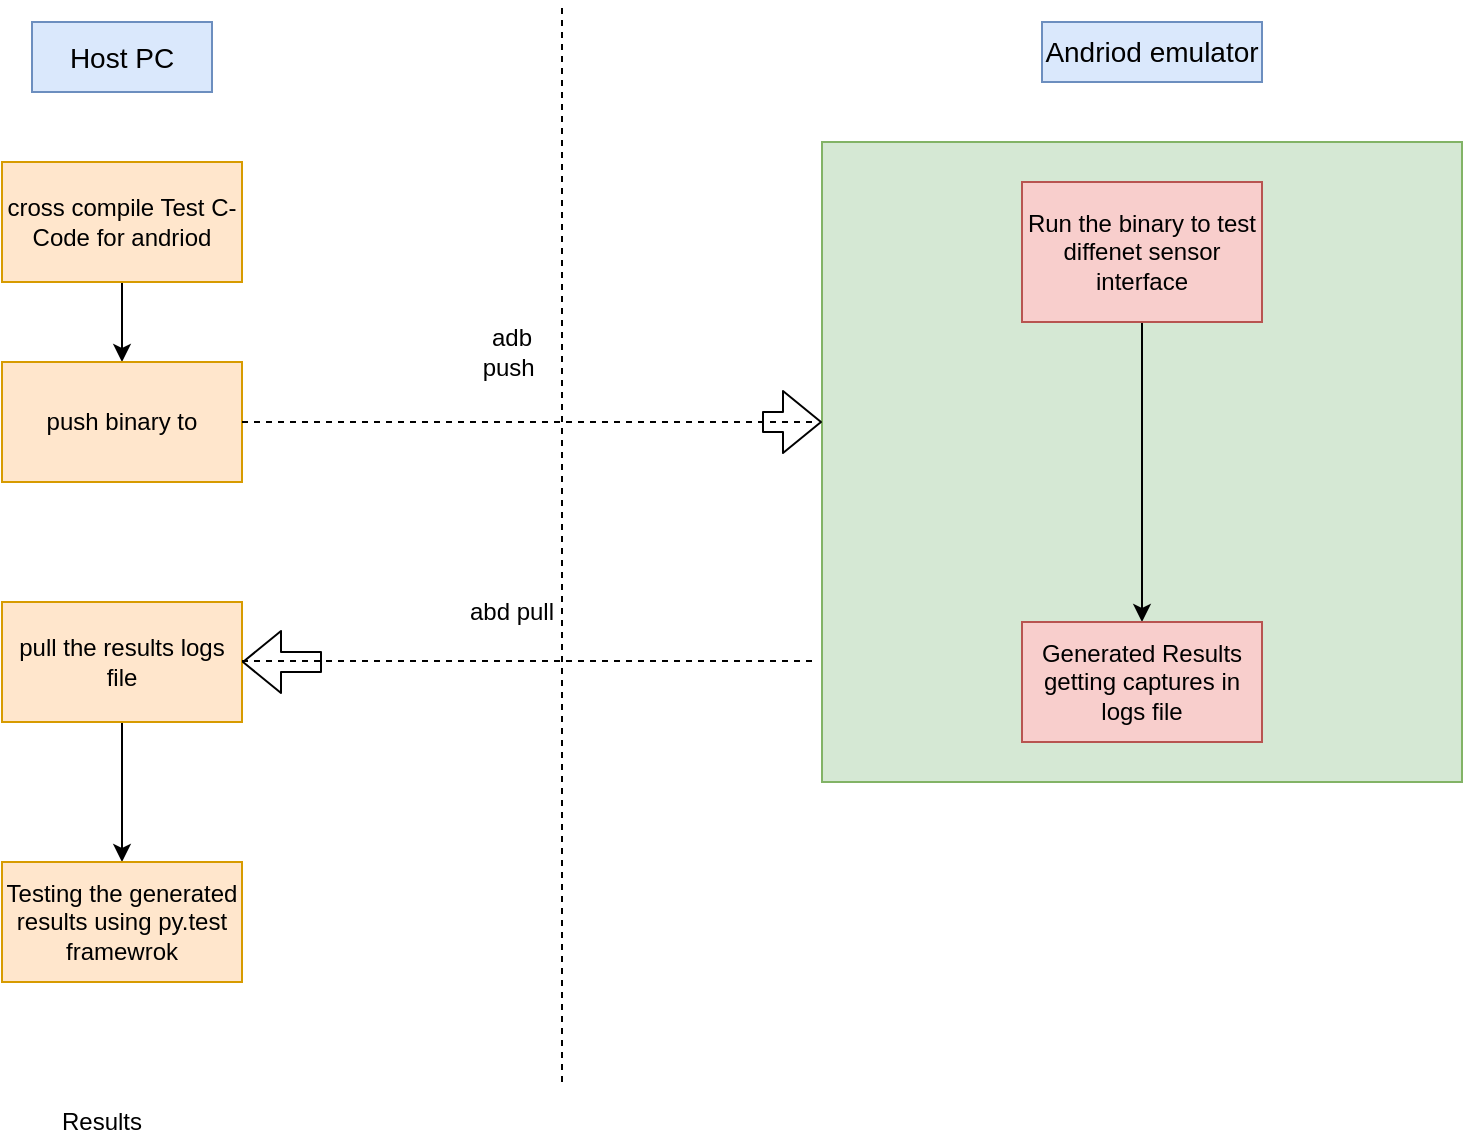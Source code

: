 <mxfile version="14.7.10" type="device"><diagram id="kgpKYQtTHZ0yAKxKKP6v" name="Page-1"><mxGraphModel dx="1035" dy="565" grid="1" gridSize="10" guides="1" tooltips="1" connect="1" arrows="1" fold="1" page="1" pageScale="1" pageWidth="850" pageHeight="1100" math="0" shadow="0"><root><mxCell id="0"/><mxCell id="1" parent="0"/><mxCell id="o3x8nWIvVBBOovgHx1-s-2" value="" style="whiteSpace=wrap;html=1;aspect=fixed;fillColor=#d5e8d4;strokeColor=#82b366;" vertex="1" parent="1"><mxGeometry x="560" y="110" width="320" height="320" as="geometry"/></mxCell><mxCell id="o3x8nWIvVBBOovgHx1-s-3" value="&lt;font style=&quot;font-size: 14px&quot;&gt;Andriod emulator&lt;/font&gt;" style="text;html=1;strokeColor=#6c8ebf;fillColor=#dae8fc;align=center;verticalAlign=middle;whiteSpace=wrap;rounded=0;" vertex="1" parent="1"><mxGeometry x="670" y="50" width="110" height="30" as="geometry"/></mxCell><mxCell id="o3x8nWIvVBBOovgHx1-s-19" style="edgeStyle=orthogonalEdgeStyle;rounded=0;orthogonalLoop=1;jettySize=auto;html=1;exitX=0.5;exitY=1;exitDx=0;exitDy=0;entryX=0.5;entryY=0;entryDx=0;entryDy=0;" edge="1" parent="1" source="o3x8nWIvVBBOovgHx1-s-4" target="o3x8nWIvVBBOovgHx1-s-7"><mxGeometry relative="1" as="geometry"/></mxCell><mxCell id="o3x8nWIvVBBOovgHx1-s-4" value="cross compile Test C-Code for andriod" style="rounded=0;whiteSpace=wrap;html=1;fillColor=#ffe6cc;strokeColor=#d79b00;" vertex="1" parent="1"><mxGeometry x="150" y="120" width="120" height="60" as="geometry"/></mxCell><mxCell id="o3x8nWIvVBBOovgHx1-s-6" value="&lt;font style=&quot;font-size: 14px&quot;&gt;Host PC&lt;/font&gt;" style="text;html=1;strokeColor=#6c8ebf;fillColor=#dae8fc;align=center;verticalAlign=middle;whiteSpace=wrap;rounded=0;" vertex="1" parent="1"><mxGeometry x="165" y="50" width="90" height="35" as="geometry"/></mxCell><mxCell id="o3x8nWIvVBBOovgHx1-s-7" value="push binary to" style="rounded=0;whiteSpace=wrap;html=1;fillColor=#ffe6cc;strokeColor=#d79b00;" vertex="1" parent="1"><mxGeometry x="150" y="220" width="120" height="60" as="geometry"/></mxCell><mxCell id="o3x8nWIvVBBOovgHx1-s-8" value="" style="endArrow=none;dashed=1;html=1;exitX=1;exitY=0.5;exitDx=0;exitDy=0;" edge="1" parent="1" source="o3x8nWIvVBBOovgHx1-s-7"><mxGeometry width="50" height="50" relative="1" as="geometry"><mxPoint x="370" y="260" as="sourcePoint"/><mxPoint x="556" y="250" as="targetPoint"/></mxGeometry></mxCell><mxCell id="o3x8nWIvVBBOovgHx1-s-9" value="adb push&amp;nbsp;" style="text;html=1;strokeColor=none;fillColor=none;align=center;verticalAlign=middle;whiteSpace=wrap;rounded=0;" vertex="1" parent="1"><mxGeometry x="380" y="190" width="50" height="50" as="geometry"/></mxCell><mxCell id="o3x8nWIvVBBOovgHx1-s-12" style="edgeStyle=orthogonalEdgeStyle;rounded=0;orthogonalLoop=1;jettySize=auto;html=1;exitX=0.5;exitY=1;exitDx=0;exitDy=0;entryX=0.5;entryY=0;entryDx=0;entryDy=0;" edge="1" parent="1" source="o3x8nWIvVBBOovgHx1-s-10" target="o3x8nWIvVBBOovgHx1-s-11"><mxGeometry relative="1" as="geometry"/></mxCell><mxCell id="o3x8nWIvVBBOovgHx1-s-10" value="Run the binary to test diffenet sensor interface" style="rounded=0;whiteSpace=wrap;html=1;fillColor=#f8cecc;strokeColor=#b85450;" vertex="1" parent="1"><mxGeometry x="660" y="130" width="120" height="70" as="geometry"/></mxCell><mxCell id="o3x8nWIvVBBOovgHx1-s-11" value="Generated Results getting captures in logs file" style="rounded=0;whiteSpace=wrap;html=1;fillColor=#f8cecc;strokeColor=#b85450;" vertex="1" parent="1"><mxGeometry x="660" y="350" width="120" height="60" as="geometry"/></mxCell><mxCell id="o3x8nWIvVBBOovgHx1-s-20" style="edgeStyle=orthogonalEdgeStyle;rounded=0;orthogonalLoop=1;jettySize=auto;html=1;exitX=0.5;exitY=1;exitDx=0;exitDy=0;entryX=0.5;entryY=0;entryDx=0;entryDy=0;" edge="1" parent="1" source="o3x8nWIvVBBOovgHx1-s-14" target="o3x8nWIvVBBOovgHx1-s-17"><mxGeometry relative="1" as="geometry"/></mxCell><mxCell id="o3x8nWIvVBBOovgHx1-s-14" value="pull the results logs file" style="rounded=0;whiteSpace=wrap;html=1;fillColor=#ffe6cc;strokeColor=#d79b00;" vertex="1" parent="1"><mxGeometry x="150" y="340" width="120" height="60" as="geometry"/></mxCell><mxCell id="o3x8nWIvVBBOovgHx1-s-15" value="abd pull" style="text;html=1;strokeColor=none;fillColor=none;align=center;verticalAlign=middle;whiteSpace=wrap;rounded=0;" vertex="1" parent="1"><mxGeometry x="380" y="330" width="50" height="30" as="geometry"/></mxCell><mxCell id="o3x8nWIvVBBOovgHx1-s-16" value="" style="endArrow=none;dashed=1;html=1;exitX=1;exitY=0.5;exitDx=0;exitDy=0;" edge="1" parent="1"><mxGeometry width="50" height="50" relative="1" as="geometry"><mxPoint x="270" y="369.5" as="sourcePoint"/><mxPoint x="556" y="369.5" as="targetPoint"/></mxGeometry></mxCell><mxCell id="o3x8nWIvVBBOovgHx1-s-17" value="Testing the generated results using py.test framewrok" style="rounded=0;whiteSpace=wrap;html=1;fillColor=#ffe6cc;strokeColor=#d79b00;" vertex="1" parent="1"><mxGeometry x="150" y="470" width="120" height="60" as="geometry"/></mxCell><mxCell id="o3x8nWIvVBBOovgHx1-s-18" value="Results" style="text;html=1;strokeColor=none;fillColor=none;align=center;verticalAlign=middle;whiteSpace=wrap;rounded=0;" vertex="1" parent="1"><mxGeometry x="180" y="590" width="40" height="20" as="geometry"/></mxCell><mxCell id="o3x8nWIvVBBOovgHx1-s-21" value="" style="shape=flexArrow;endArrow=classic;html=1;" edge="1" parent="1"><mxGeometry width="50" height="50" relative="1" as="geometry"><mxPoint x="530" y="250" as="sourcePoint"/><mxPoint x="560" y="250" as="targetPoint"/></mxGeometry></mxCell><mxCell id="o3x8nWIvVBBOovgHx1-s-22" value="" style="shape=flexArrow;endArrow=classic;html=1;" edge="1" parent="1"><mxGeometry width="50" height="50" relative="1" as="geometry"><mxPoint x="310" y="370" as="sourcePoint"/><mxPoint x="270" y="370" as="targetPoint"/></mxGeometry></mxCell><mxCell id="o3x8nWIvVBBOovgHx1-s-23" value="" style="endArrow=none;dashed=1;html=1;" edge="1" parent="1"><mxGeometry width="50" height="50" relative="1" as="geometry"><mxPoint x="430" y="580" as="sourcePoint"/><mxPoint x="430" y="40" as="targetPoint"/></mxGeometry></mxCell></root></mxGraphModel></diagram></mxfile>